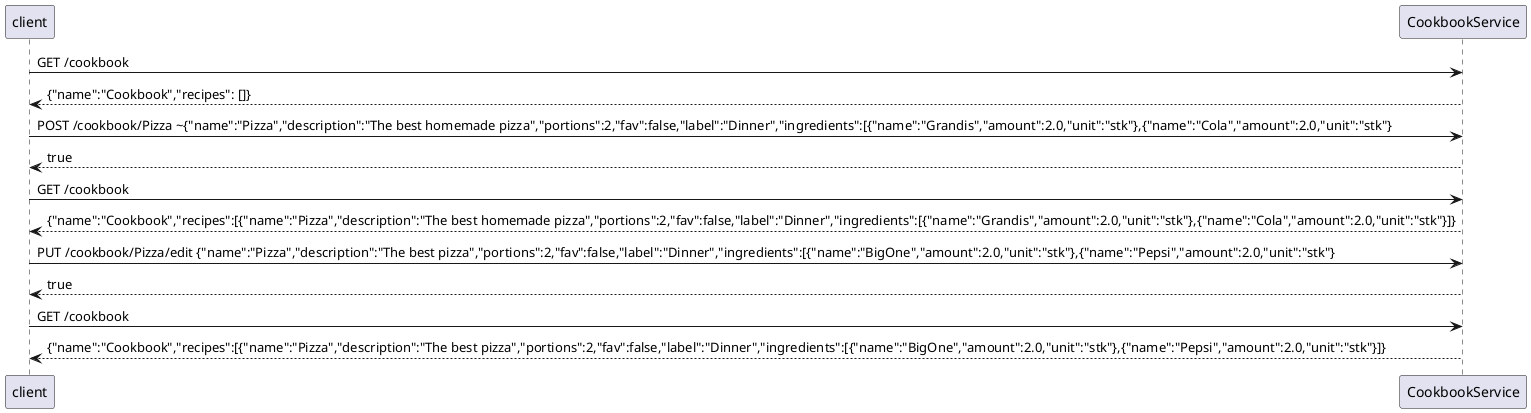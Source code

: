 @startuml
client -> CookbookService: GET /cookbook
CookbookService --> client: {"name":"Cookbook","recipes": []}
client -> CookbookService: POST /cookbook/Pizza ~{"name":"Pizza","description":"The best homemade pizza","portions":2,"fav":false,"label":"Dinner","ingredients":[{"name":"Grandis","amount":2.0,"unit":"stk"},{"name":"Cola","amount":2.0,"unit":"stk"}
CookbookService --> client: true
client -> CookbookService: GET /cookbook
CookbookService --> client: {"name":"Cookbook","recipes":[{"name":"Pizza","description":"The best homemade pizza","portions":2,"fav":false,"label":"Dinner","ingredients":[{"name":"Grandis","amount":2.0,"unit":"stk"},{"name":"Cola","amount":2.0,"unit":"stk"}]}
client -> CookbookService: PUT /cookbook/Pizza/edit {"name":"Pizza","description":"The best pizza","portions":2,"fav":false,"label":"Dinner","ingredients":[{"name":"BigOne","amount":2.0,"unit":"stk"},{"name":"Pepsi","amount":2.0,"unit":"stk"}
CookbookService --> client: true
client -> CookbookService: GET /cookbook
CookbookService --> client: {"name":"Cookbook","recipes":[{"name":"Pizza","description":"The best pizza","portions":2,"fav":false,"label":"Dinner","ingredients":[{"name":"BigOne","amount":2.0,"unit":"stk"},{"name":"Pepsi","amount":2.0,"unit":"stk"}]}
@enduml